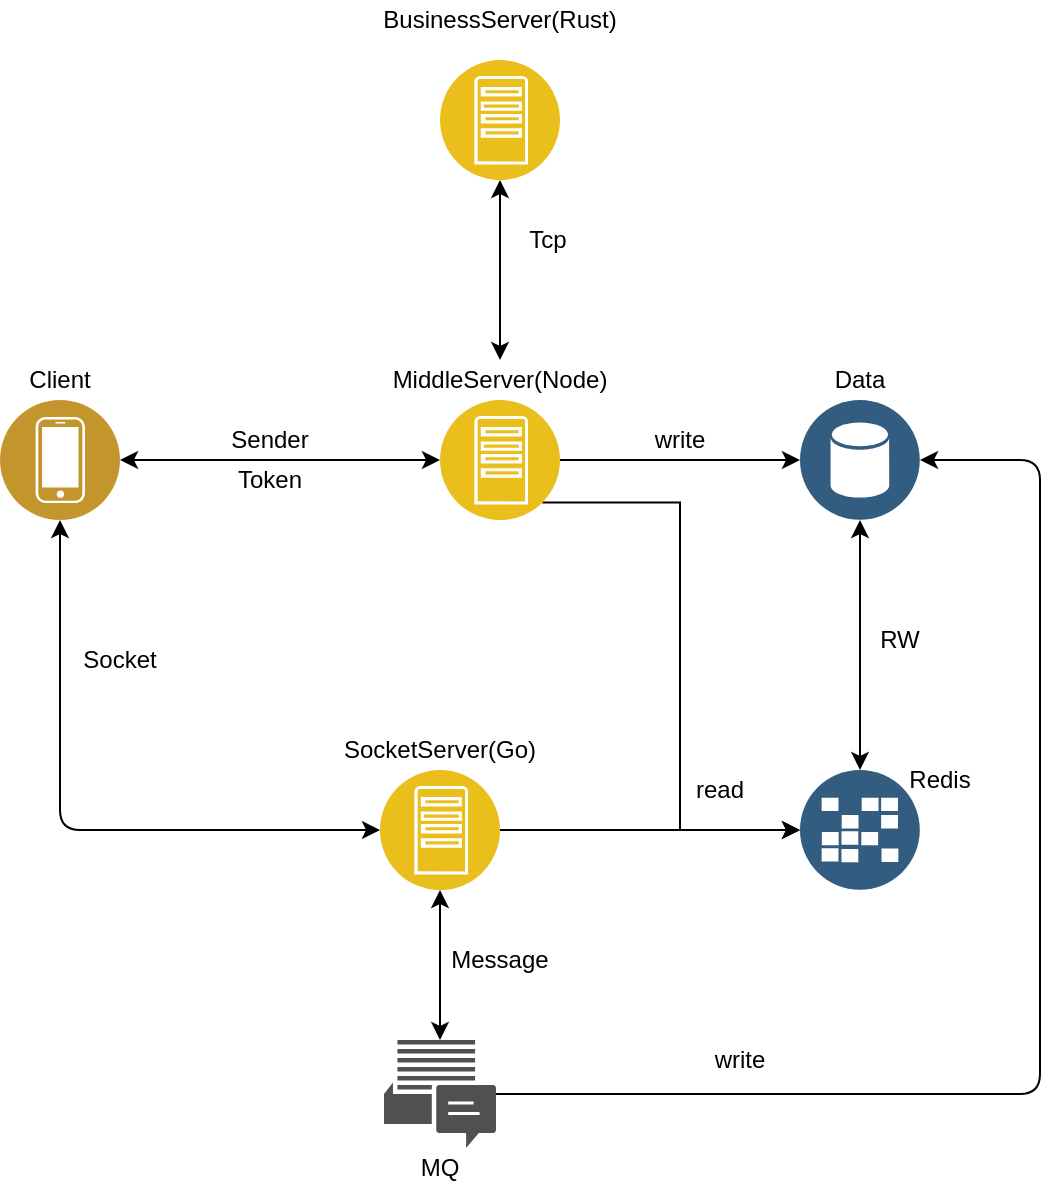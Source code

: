 <mxfile version="14.2.9" type="github">
  <diagram id="dptpsnvWE5whhludS56b" name="第 1 页">
    <mxGraphModel dx="1278" dy="714" grid="1" gridSize="10" guides="1" tooltips="1" connect="1" arrows="1" fold="1" page="1" pageScale="1" pageWidth="827" pageHeight="1169" math="0" shadow="0">
      <root>
        <mxCell id="0" />
        <mxCell id="1" parent="0" />
        <mxCell id="cuhIl7-wkCNXUHlKVymV-36" style="edgeStyle=orthogonalEdgeStyle;rounded=0;orthogonalLoop=1;jettySize=auto;html=1;exitX=1;exitY=0.5;exitDx=0;exitDy=0;entryX=0;entryY=0.5;entryDx=0;entryDy=0;" edge="1" parent="1" source="cuhIl7-wkCNXUHlKVymV-2" target="cuhIl7-wkCNXUHlKVymV-8">
          <mxGeometry relative="1" as="geometry" />
        </mxCell>
        <mxCell id="cuhIl7-wkCNXUHlKVymV-37" style="edgeStyle=orthogonalEdgeStyle;rounded=0;orthogonalLoop=1;jettySize=auto;html=1;exitX=1;exitY=1;exitDx=0;exitDy=0;entryX=0;entryY=0.5;entryDx=0;entryDy=0;" edge="1" parent="1" source="cuhIl7-wkCNXUHlKVymV-2" target="cuhIl7-wkCNXUHlKVymV-14">
          <mxGeometry relative="1" as="geometry" />
        </mxCell>
        <mxCell id="cuhIl7-wkCNXUHlKVymV-2" value="" style="aspect=fixed;perimeter=ellipsePerimeter;html=1;align=center;shadow=0;dashed=0;fontColor=#4277BB;labelBackgroundColor=#ffffff;fontSize=12;spacingTop=3;image;image=img/lib/ibm/applications/app_server.svg;" vertex="1" parent="1">
          <mxGeometry x="340" y="420" width="60" height="60" as="geometry" />
        </mxCell>
        <mxCell id="cuhIl7-wkCNXUHlKVymV-3" value="" style="aspect=fixed;perimeter=ellipsePerimeter;html=1;align=center;shadow=0;dashed=0;fontColor=#4277BB;labelBackgroundColor=#ffffff;fontSize=12;spacingTop=3;image;image=img/lib/ibm/users/device.svg;" vertex="1" parent="1">
          <mxGeometry x="120" y="420" width="60" height="60" as="geometry" />
        </mxCell>
        <mxCell id="cuhIl7-wkCNXUHlKVymV-5" value="Sender" style="text;html=1;strokeColor=none;fillColor=none;align=center;verticalAlign=middle;whiteSpace=wrap;rounded=0;" vertex="1" parent="1">
          <mxGeometry x="220" y="430" width="70" height="20" as="geometry" />
        </mxCell>
        <mxCell id="cuhIl7-wkCNXUHlKVymV-6" value="Client" style="text;html=1;strokeColor=none;fillColor=none;align=center;verticalAlign=middle;whiteSpace=wrap;rounded=0;" vertex="1" parent="1">
          <mxGeometry x="130" y="400" width="40" height="20" as="geometry" />
        </mxCell>
        <mxCell id="cuhIl7-wkCNXUHlKVymV-7" value="MiddleServer(Node)" style="text;html=1;strokeColor=none;fillColor=none;align=center;verticalAlign=middle;whiteSpace=wrap;rounded=0;" vertex="1" parent="1">
          <mxGeometry x="305" y="400" width="130" height="20" as="geometry" />
        </mxCell>
        <mxCell id="cuhIl7-wkCNXUHlKVymV-8" value="" style="aspect=fixed;perimeter=ellipsePerimeter;html=1;align=center;shadow=0;dashed=0;fontColor=#4277BB;labelBackgroundColor=#ffffff;fontSize=12;spacingTop=3;image;image=img/lib/ibm/data/data_services.svg;" vertex="1" parent="1">
          <mxGeometry x="520" y="420" width="60" height="60" as="geometry" />
        </mxCell>
        <mxCell id="cuhIl7-wkCNXUHlKVymV-10" value="Data" style="text;html=1;strokeColor=none;fillColor=none;align=center;verticalAlign=middle;whiteSpace=wrap;rounded=0;" vertex="1" parent="1">
          <mxGeometry x="530" y="400" width="40" height="20" as="geometry" />
        </mxCell>
        <mxCell id="cuhIl7-wkCNXUHlKVymV-11" value="write" style="text;html=1;strokeColor=none;fillColor=none;align=center;verticalAlign=middle;whiteSpace=wrap;rounded=0;" vertex="1" parent="1">
          <mxGeometry x="440" y="430" width="40" height="20" as="geometry" />
        </mxCell>
        <mxCell id="cuhIl7-wkCNXUHlKVymV-14" value="" style="aspect=fixed;perimeter=ellipsePerimeter;html=1;align=center;shadow=0;dashed=0;fontColor=#4277BB;labelBackgroundColor=#ffffff;fontSize=12;spacingTop=3;image;image=img/lib/ibm/data/caches.svg;" vertex="1" parent="1">
          <mxGeometry x="520" y="605" width="60" height="60" as="geometry" />
        </mxCell>
        <mxCell id="cuhIl7-wkCNXUHlKVymV-15" value="Redis" style="text;html=1;strokeColor=none;fillColor=none;align=center;verticalAlign=middle;whiteSpace=wrap;rounded=0;" vertex="1" parent="1">
          <mxGeometry x="570" y="600" width="40" height="20" as="geometry" />
        </mxCell>
        <mxCell id="cuhIl7-wkCNXUHlKVymV-46" style="edgeStyle=orthogonalEdgeStyle;rounded=0;orthogonalLoop=1;jettySize=auto;html=1;exitX=1;exitY=0.5;exitDx=0;exitDy=0;entryX=0;entryY=0.5;entryDx=0;entryDy=0;" edge="1" parent="1" source="cuhIl7-wkCNXUHlKVymV-16" target="cuhIl7-wkCNXUHlKVymV-14">
          <mxGeometry relative="1" as="geometry" />
        </mxCell>
        <mxCell id="cuhIl7-wkCNXUHlKVymV-16" value="" style="aspect=fixed;perimeter=ellipsePerimeter;html=1;align=center;shadow=0;dashed=0;fontColor=#4277BB;labelBackgroundColor=#ffffff;fontSize=12;spacingTop=3;image;image=img/lib/ibm/applications/app_server.svg;" vertex="1" parent="1">
          <mxGeometry x="310" y="605" width="60" height="60" as="geometry" />
        </mxCell>
        <mxCell id="cuhIl7-wkCNXUHlKVymV-17" value="SocketServer(Go)" style="text;html=1;strokeColor=none;fillColor=none;align=center;verticalAlign=middle;whiteSpace=wrap;rounded=0;" vertex="1" parent="1">
          <mxGeometry x="280" y="585" width="120" height="20" as="geometry" />
        </mxCell>
        <mxCell id="cuhIl7-wkCNXUHlKVymV-19" value="" style="endArrow=classic;startArrow=classic;html=1;entryX=0;entryY=0.5;entryDx=0;entryDy=0;exitX=1;exitY=0.5;exitDx=0;exitDy=0;" edge="1" parent="1" source="cuhIl7-wkCNXUHlKVymV-3" target="cuhIl7-wkCNXUHlKVymV-2">
          <mxGeometry width="50" height="50" relative="1" as="geometry">
            <mxPoint x="220" y="520" as="sourcePoint" />
            <mxPoint x="270" y="470" as="targetPoint" />
          </mxGeometry>
        </mxCell>
        <mxCell id="cuhIl7-wkCNXUHlKVymV-20" value="Token" style="text;html=1;strokeColor=none;fillColor=none;align=center;verticalAlign=middle;whiteSpace=wrap;rounded=0;" vertex="1" parent="1">
          <mxGeometry x="235" y="450" width="40" height="20" as="geometry" />
        </mxCell>
        <mxCell id="cuhIl7-wkCNXUHlKVymV-24" value="Socket" style="text;html=1;strokeColor=none;fillColor=none;align=center;verticalAlign=middle;whiteSpace=wrap;rounded=0;" vertex="1" parent="1">
          <mxGeometry x="160" y="540" width="40" height="20" as="geometry" />
        </mxCell>
        <mxCell id="cuhIl7-wkCNXUHlKVymV-25" value="" style="endArrow=classic;startArrow=classic;html=1;entryX=0;entryY=0.5;entryDx=0;entryDy=0;exitX=0.5;exitY=1;exitDx=0;exitDy=0;" edge="1" parent="1" source="cuhIl7-wkCNXUHlKVymV-3" target="cuhIl7-wkCNXUHlKVymV-16">
          <mxGeometry width="50" height="50" relative="1" as="geometry">
            <mxPoint x="220" y="640" as="sourcePoint" />
            <mxPoint x="270" y="590" as="targetPoint" />
            <Array as="points">
              <mxPoint x="150" y="635" />
            </Array>
          </mxGeometry>
        </mxCell>
        <mxCell id="cuhIl7-wkCNXUHlKVymV-27" value="Message" style="text;html=1;strokeColor=none;fillColor=none;align=center;verticalAlign=middle;whiteSpace=wrap;rounded=0;" vertex="1" parent="1">
          <mxGeometry x="340" y="690" width="60" height="20" as="geometry" />
        </mxCell>
        <mxCell id="cuhIl7-wkCNXUHlKVymV-28" value="" style="aspect=fixed;perimeter=ellipsePerimeter;html=1;align=center;shadow=0;dashed=0;fontColor=#4277BB;labelBackgroundColor=#ffffff;fontSize=12;spacingTop=3;image;image=img/lib/ibm/applications/app_server.svg;" vertex="1" parent="1">
          <mxGeometry x="340" y="250" width="60" height="60" as="geometry" />
        </mxCell>
        <mxCell id="cuhIl7-wkCNXUHlKVymV-29" value="BusinessServer(Rust)" style="text;html=1;strokeColor=none;fillColor=none;align=center;verticalAlign=middle;whiteSpace=wrap;rounded=0;" vertex="1" parent="1">
          <mxGeometry x="300" y="220" width="140" height="20" as="geometry" />
        </mxCell>
        <mxCell id="cuhIl7-wkCNXUHlKVymV-32" value="" style="endArrow=classic;startArrow=classic;html=1;exitX=0.5;exitY=1;exitDx=0;exitDy=0;entryX=0.5;entryY=0;entryDx=0;entryDy=0;" edge="1" parent="1" source="cuhIl7-wkCNXUHlKVymV-28" target="cuhIl7-wkCNXUHlKVymV-7">
          <mxGeometry width="50" height="50" relative="1" as="geometry">
            <mxPoint x="450" y="390" as="sourcePoint" />
            <mxPoint x="500" y="340" as="targetPoint" />
          </mxGeometry>
        </mxCell>
        <mxCell id="cuhIl7-wkCNXUHlKVymV-33" value="Tcp" style="text;html=1;strokeColor=none;fillColor=none;align=center;verticalAlign=middle;whiteSpace=wrap;rounded=0;" vertex="1" parent="1">
          <mxGeometry x="374" y="330" width="40" height="20" as="geometry" />
        </mxCell>
        <mxCell id="cuhIl7-wkCNXUHlKVymV-34" value="" style="pointerEvents=1;shadow=0;dashed=0;html=1;strokeColor=none;fillColor=#505050;labelPosition=center;verticalLabelPosition=bottom;verticalAlign=top;outlineConnect=0;align=center;shape=mxgraph.office.communications.im_workload;" vertex="1" parent="1">
          <mxGeometry x="312" y="740" width="56" height="54" as="geometry" />
        </mxCell>
        <mxCell id="cuhIl7-wkCNXUHlKVymV-35" value="" style="endArrow=classic;startArrow=classic;html=1;entryX=0.5;entryY=1;entryDx=0;entryDy=0;" edge="1" parent="1" source="cuhIl7-wkCNXUHlKVymV-34" target="cuhIl7-wkCNXUHlKVymV-16">
          <mxGeometry width="50" height="50" relative="1" as="geometry">
            <mxPoint x="290" y="730" as="sourcePoint" />
            <mxPoint x="340" y="680" as="targetPoint" />
          </mxGeometry>
        </mxCell>
        <mxCell id="cuhIl7-wkCNXUHlKVymV-38" value="read" style="text;html=1;strokeColor=none;fillColor=none;align=center;verticalAlign=middle;whiteSpace=wrap;rounded=0;" vertex="1" parent="1">
          <mxGeometry x="460" y="605" width="40" height="20" as="geometry" />
        </mxCell>
        <mxCell id="cuhIl7-wkCNXUHlKVymV-39" value="" style="endArrow=classic;startArrow=classic;html=1;entryX=0.5;entryY=1;entryDx=0;entryDy=0;exitX=0.5;exitY=0;exitDx=0;exitDy=0;" edge="1" parent="1" source="cuhIl7-wkCNXUHlKVymV-14" target="cuhIl7-wkCNXUHlKVymV-8">
          <mxGeometry width="50" height="50" relative="1" as="geometry">
            <mxPoint x="580" y="530" as="sourcePoint" />
            <mxPoint x="630" y="480" as="targetPoint" />
          </mxGeometry>
        </mxCell>
        <mxCell id="cuhIl7-wkCNXUHlKVymV-41" value="RW" style="text;html=1;strokeColor=none;fillColor=none;align=center;verticalAlign=middle;whiteSpace=wrap;rounded=0;" vertex="1" parent="1">
          <mxGeometry x="550" y="530" width="40" height="20" as="geometry" />
        </mxCell>
        <mxCell id="cuhIl7-wkCNXUHlKVymV-42" value="" style="endArrow=classic;html=1;entryX=1;entryY=0.5;entryDx=0;entryDy=0;" edge="1" parent="1" source="cuhIl7-wkCNXUHlKVymV-34" target="cuhIl7-wkCNXUHlKVymV-8">
          <mxGeometry width="50" height="50" relative="1" as="geometry">
            <mxPoint x="470" y="760" as="sourcePoint" />
            <mxPoint x="520" y="710" as="targetPoint" />
            <Array as="points">
              <mxPoint x="640" y="767" />
              <mxPoint x="640" y="450" />
            </Array>
          </mxGeometry>
        </mxCell>
        <mxCell id="cuhIl7-wkCNXUHlKVymV-43" value="write" style="text;html=1;strokeColor=none;fillColor=none;align=center;verticalAlign=middle;whiteSpace=wrap;rounded=0;" vertex="1" parent="1">
          <mxGeometry x="470" y="740" width="40" height="20" as="geometry" />
        </mxCell>
        <mxCell id="cuhIl7-wkCNXUHlKVymV-44" value="MQ" style="text;html=1;strokeColor=none;fillColor=none;align=center;verticalAlign=middle;whiteSpace=wrap;rounded=0;" vertex="1" parent="1">
          <mxGeometry x="300" y="794" width="80" height="20" as="geometry" />
        </mxCell>
      </root>
    </mxGraphModel>
  </diagram>
</mxfile>
